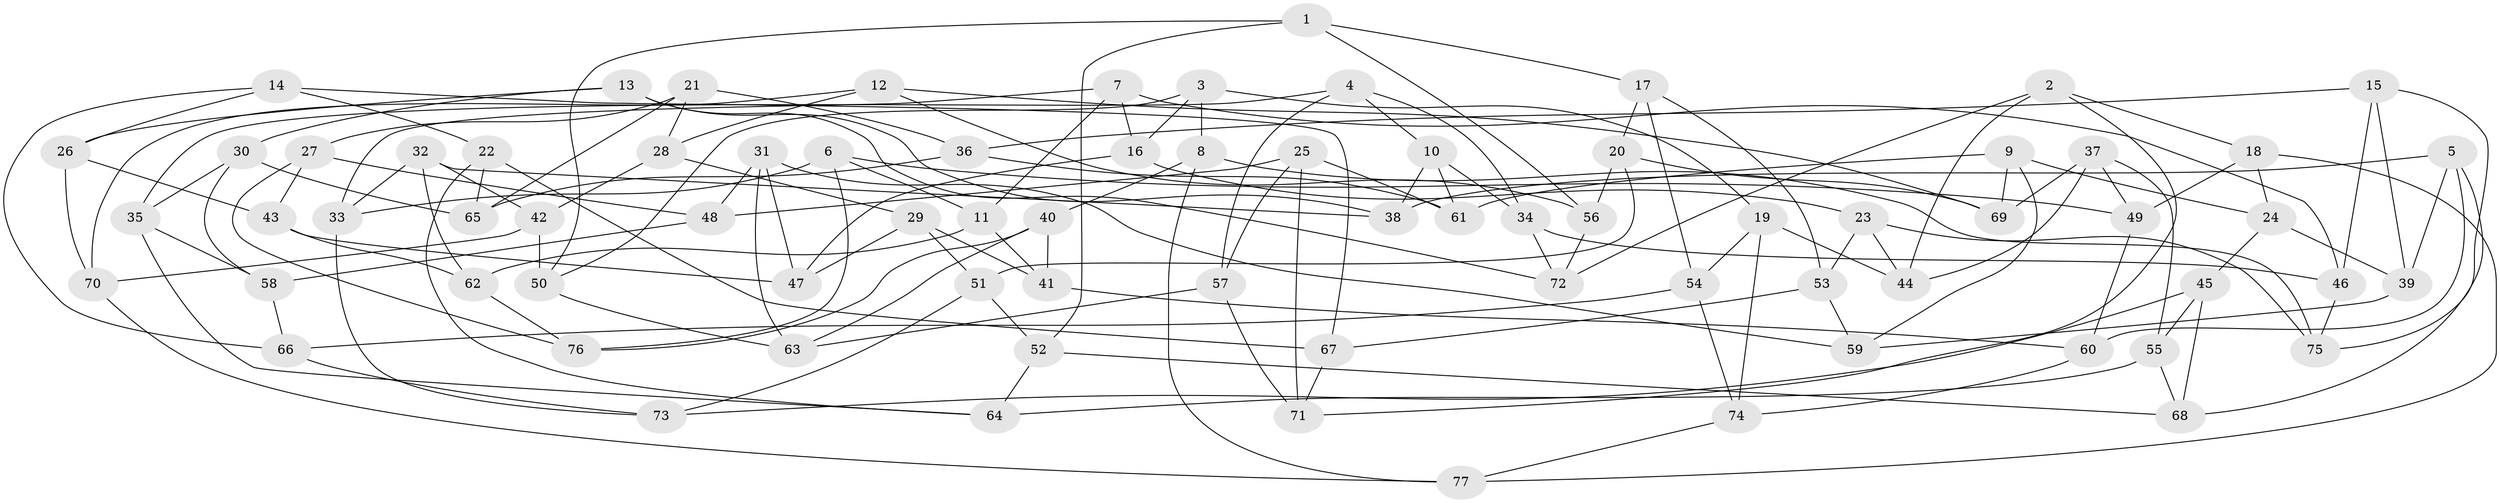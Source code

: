 // coarse degree distribution, {6: 0.44680851063829785, 5: 0.19148936170212766, 4: 0.2978723404255319, 3: 0.06382978723404255}
// Generated by graph-tools (version 1.1) at 2025/42/03/06/25 10:42:25]
// undirected, 77 vertices, 154 edges
graph export_dot {
graph [start="1"]
  node [color=gray90,style=filled];
  1;
  2;
  3;
  4;
  5;
  6;
  7;
  8;
  9;
  10;
  11;
  12;
  13;
  14;
  15;
  16;
  17;
  18;
  19;
  20;
  21;
  22;
  23;
  24;
  25;
  26;
  27;
  28;
  29;
  30;
  31;
  32;
  33;
  34;
  35;
  36;
  37;
  38;
  39;
  40;
  41;
  42;
  43;
  44;
  45;
  46;
  47;
  48;
  49;
  50;
  51;
  52;
  53;
  54;
  55;
  56;
  57;
  58;
  59;
  60;
  61;
  62;
  63;
  64;
  65;
  66;
  67;
  68;
  69;
  70;
  71;
  72;
  73;
  74;
  75;
  76;
  77;
  1 -- 17;
  1 -- 50;
  1 -- 56;
  1 -- 52;
  2 -- 72;
  2 -- 71;
  2 -- 18;
  2 -- 44;
  3 -- 19;
  3 -- 8;
  3 -- 50;
  3 -- 16;
  4 -- 34;
  4 -- 10;
  4 -- 57;
  4 -- 35;
  5 -- 68;
  5 -- 38;
  5 -- 39;
  5 -- 60;
  6 -- 76;
  6 -- 33;
  6 -- 49;
  6 -- 11;
  7 -- 33;
  7 -- 11;
  7 -- 46;
  7 -- 16;
  8 -- 40;
  8 -- 75;
  8 -- 77;
  9 -- 69;
  9 -- 61;
  9 -- 24;
  9 -- 59;
  10 -- 38;
  10 -- 34;
  10 -- 61;
  11 -- 62;
  11 -- 41;
  12 -- 28;
  12 -- 69;
  12 -- 70;
  12 -- 56;
  13 -- 26;
  13 -- 38;
  13 -- 72;
  13 -- 30;
  14 -- 26;
  14 -- 22;
  14 -- 67;
  14 -- 66;
  15 -- 36;
  15 -- 75;
  15 -- 39;
  15 -- 46;
  16 -- 47;
  16 -- 23;
  17 -- 54;
  17 -- 20;
  17 -- 53;
  18 -- 49;
  18 -- 24;
  18 -- 77;
  19 -- 74;
  19 -- 44;
  19 -- 54;
  20 -- 56;
  20 -- 69;
  20 -- 51;
  21 -- 36;
  21 -- 65;
  21 -- 27;
  21 -- 28;
  22 -- 65;
  22 -- 64;
  22 -- 67;
  23 -- 75;
  23 -- 44;
  23 -- 53;
  24 -- 39;
  24 -- 45;
  25 -- 61;
  25 -- 57;
  25 -- 71;
  25 -- 48;
  26 -- 43;
  26 -- 70;
  27 -- 48;
  27 -- 43;
  27 -- 76;
  28 -- 29;
  28 -- 42;
  29 -- 47;
  29 -- 51;
  29 -- 41;
  30 -- 35;
  30 -- 58;
  30 -- 65;
  31 -- 59;
  31 -- 63;
  31 -- 48;
  31 -- 47;
  32 -- 38;
  32 -- 33;
  32 -- 62;
  32 -- 42;
  33 -- 73;
  34 -- 46;
  34 -- 72;
  35 -- 64;
  35 -- 58;
  36 -- 61;
  36 -- 65;
  37 -- 69;
  37 -- 49;
  37 -- 55;
  37 -- 44;
  39 -- 59;
  40 -- 76;
  40 -- 63;
  40 -- 41;
  41 -- 60;
  42 -- 70;
  42 -- 50;
  43 -- 62;
  43 -- 47;
  45 -- 73;
  45 -- 68;
  45 -- 55;
  46 -- 75;
  48 -- 58;
  49 -- 60;
  50 -- 63;
  51 -- 52;
  51 -- 73;
  52 -- 68;
  52 -- 64;
  53 -- 59;
  53 -- 67;
  54 -- 66;
  54 -- 74;
  55 -- 64;
  55 -- 68;
  56 -- 72;
  57 -- 63;
  57 -- 71;
  58 -- 66;
  60 -- 74;
  62 -- 76;
  66 -- 73;
  67 -- 71;
  70 -- 77;
  74 -- 77;
}
